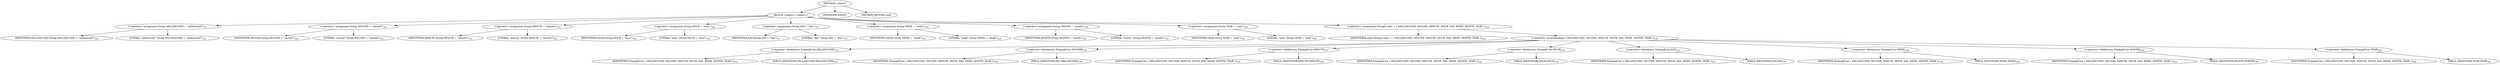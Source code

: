 digraph "&lt;clinit&gt;" {  
"770" [label = <(METHOD,&lt;clinit&gt;)> ]
"771" [label = <(BLOCK,&lt;empty&gt;,&lt;empty&gt;)> ]
"772" [label = <(&lt;operator&gt;.assignment,String MILLISECOND = &quot;millisecond&quot;)<SUB>323</SUB>> ]
"773" [label = <(IDENTIFIER,MILLISECOND,String MILLISECOND = &quot;millisecond&quot;)<SUB>323</SUB>> ]
"774" [label = <(LITERAL,&quot;millisecond&quot;,String MILLISECOND = &quot;millisecond&quot;)<SUB>323</SUB>> ]
"775" [label = <(&lt;operator&gt;.assignment,String SECOND = &quot;second&quot;)<SUB>324</SUB>> ]
"776" [label = <(IDENTIFIER,SECOND,String SECOND = &quot;second&quot;)<SUB>324</SUB>> ]
"777" [label = <(LITERAL,&quot;second&quot;,String SECOND = &quot;second&quot;)<SUB>324</SUB>> ]
"778" [label = <(&lt;operator&gt;.assignment,String MINUTE = &quot;minute&quot;)<SUB>325</SUB>> ]
"779" [label = <(IDENTIFIER,MINUTE,String MINUTE = &quot;minute&quot;)<SUB>325</SUB>> ]
"780" [label = <(LITERAL,&quot;minute&quot;,String MINUTE = &quot;minute&quot;)<SUB>325</SUB>> ]
"781" [label = <(&lt;operator&gt;.assignment,String HOUR = &quot;hour&quot;)<SUB>326</SUB>> ]
"782" [label = <(IDENTIFIER,HOUR,String HOUR = &quot;hour&quot;)<SUB>326</SUB>> ]
"783" [label = <(LITERAL,&quot;hour&quot;,String HOUR = &quot;hour&quot;)<SUB>326</SUB>> ]
"784" [label = <(&lt;operator&gt;.assignment,String DAY = &quot;day&quot;)<SUB>327</SUB>> ]
"785" [label = <(IDENTIFIER,DAY,String DAY = &quot;day&quot;)<SUB>327</SUB>> ]
"786" [label = <(LITERAL,&quot;day&quot;,String DAY = &quot;day&quot;)<SUB>327</SUB>> ]
"787" [label = <(&lt;operator&gt;.assignment,String WEEK = &quot;week&quot;)<SUB>328</SUB>> ]
"788" [label = <(IDENTIFIER,WEEK,String WEEK = &quot;week&quot;)<SUB>328</SUB>> ]
"789" [label = <(LITERAL,&quot;week&quot;,String WEEK = &quot;week&quot;)<SUB>328</SUB>> ]
"790" [label = <(&lt;operator&gt;.assignment,String MONTH = &quot;month&quot;)<SUB>329</SUB>> ]
"791" [label = <(IDENTIFIER,MONTH,String MONTH = &quot;month&quot;)<SUB>329</SUB>> ]
"792" [label = <(LITERAL,&quot;month&quot;,String MONTH = &quot;month&quot;)<SUB>329</SUB>> ]
"793" [label = <(&lt;operator&gt;.assignment,String YEAR = &quot;year&quot;)<SUB>330</SUB>> ]
"794" [label = <(IDENTIFIER,YEAR,String YEAR = &quot;year&quot;)<SUB>330</SUB>> ]
"795" [label = <(LITERAL,&quot;year&quot;,String YEAR = &quot;year&quot;)<SUB>330</SUB>> ]
"796" [label = <(&lt;operator&gt;.assignment,String[] units = { MILLISECOND, SECOND, MINUTE, HOUR, DAY, WEEK, MONTH, YEAR })<SUB>332</SUB>> ]
"797" [label = <(IDENTIFIER,units,String[] units = { MILLISECOND, SECOND, MINUTE, HOUR, DAY, WEEK, MONTH, YEAR })<SUB>332</SUB>> ]
"798" [label = <(&lt;operator&gt;.arrayInitializer,{ MILLISECOND, SECOND, MINUTE, HOUR, DAY, WEEK, MONTH, YEAR })<SUB>332</SUB>> ]
"799" [label = <(&lt;operator&gt;.fieldAccess,Tstamp$Unit.MILLISECOND)<SUB>333</SUB>> ]
"800" [label = <(IDENTIFIER,Tstamp$Unit,{ MILLISECOND, SECOND, MINUTE, HOUR, DAY, WEEK, MONTH, YEAR })<SUB>333</SUB>> ]
"801" [label = <(FIELD_IDENTIFIER,MILLISECOND,MILLISECOND)<SUB>333</SUB>> ]
"802" [label = <(&lt;operator&gt;.fieldAccess,Tstamp$Unit.SECOND)<SUB>334</SUB>> ]
"803" [label = <(IDENTIFIER,Tstamp$Unit,{ MILLISECOND, SECOND, MINUTE, HOUR, DAY, WEEK, MONTH, YEAR })<SUB>334</SUB>> ]
"804" [label = <(FIELD_IDENTIFIER,SECOND,SECOND)<SUB>334</SUB>> ]
"805" [label = <(&lt;operator&gt;.fieldAccess,Tstamp$Unit.MINUTE)<SUB>335</SUB>> ]
"806" [label = <(IDENTIFIER,Tstamp$Unit,{ MILLISECOND, SECOND, MINUTE, HOUR, DAY, WEEK, MONTH, YEAR })<SUB>335</SUB>> ]
"807" [label = <(FIELD_IDENTIFIER,MINUTE,MINUTE)<SUB>335</SUB>> ]
"808" [label = <(&lt;operator&gt;.fieldAccess,Tstamp$Unit.HOUR)<SUB>336</SUB>> ]
"809" [label = <(IDENTIFIER,Tstamp$Unit,{ MILLISECOND, SECOND, MINUTE, HOUR, DAY, WEEK, MONTH, YEAR })<SUB>336</SUB>> ]
"810" [label = <(FIELD_IDENTIFIER,HOUR,HOUR)<SUB>336</SUB>> ]
"811" [label = <(&lt;operator&gt;.fieldAccess,Tstamp$Unit.DAY)<SUB>337</SUB>> ]
"812" [label = <(IDENTIFIER,Tstamp$Unit,{ MILLISECOND, SECOND, MINUTE, HOUR, DAY, WEEK, MONTH, YEAR })<SUB>337</SUB>> ]
"813" [label = <(FIELD_IDENTIFIER,DAY,DAY)<SUB>337</SUB>> ]
"814" [label = <(&lt;operator&gt;.fieldAccess,Tstamp$Unit.WEEK)<SUB>338</SUB>> ]
"815" [label = <(IDENTIFIER,Tstamp$Unit,{ MILLISECOND, SECOND, MINUTE, HOUR, DAY, WEEK, MONTH, YEAR })<SUB>338</SUB>> ]
"816" [label = <(FIELD_IDENTIFIER,WEEK,WEEK)<SUB>338</SUB>> ]
"817" [label = <(&lt;operator&gt;.fieldAccess,Tstamp$Unit.MONTH)<SUB>339</SUB>> ]
"818" [label = <(IDENTIFIER,Tstamp$Unit,{ MILLISECOND, SECOND, MINUTE, HOUR, DAY, WEEK, MONTH, YEAR })<SUB>339</SUB>> ]
"819" [label = <(FIELD_IDENTIFIER,MONTH,MONTH)<SUB>339</SUB>> ]
"820" [label = <(&lt;operator&gt;.fieldAccess,Tstamp$Unit.YEAR)<SUB>340</SUB>> ]
"821" [label = <(IDENTIFIER,Tstamp$Unit,{ MILLISECOND, SECOND, MINUTE, HOUR, DAY, WEEK, MONTH, YEAR })<SUB>340</SUB>> ]
"822" [label = <(FIELD_IDENTIFIER,YEAR,YEAR)<SUB>340</SUB>> ]
"823" [label = <(MODIFIER,STATIC)> ]
"824" [label = <(METHOD_RETURN,void)> ]
  "770" -> "771" 
  "770" -> "823" 
  "770" -> "824" 
  "771" -> "772" 
  "771" -> "775" 
  "771" -> "778" 
  "771" -> "781" 
  "771" -> "784" 
  "771" -> "787" 
  "771" -> "790" 
  "771" -> "793" 
  "771" -> "796" 
  "772" -> "773" 
  "772" -> "774" 
  "775" -> "776" 
  "775" -> "777" 
  "778" -> "779" 
  "778" -> "780" 
  "781" -> "782" 
  "781" -> "783" 
  "784" -> "785" 
  "784" -> "786" 
  "787" -> "788" 
  "787" -> "789" 
  "790" -> "791" 
  "790" -> "792" 
  "793" -> "794" 
  "793" -> "795" 
  "796" -> "797" 
  "796" -> "798" 
  "798" -> "799" 
  "798" -> "802" 
  "798" -> "805" 
  "798" -> "808" 
  "798" -> "811" 
  "798" -> "814" 
  "798" -> "817" 
  "798" -> "820" 
  "799" -> "800" 
  "799" -> "801" 
  "802" -> "803" 
  "802" -> "804" 
  "805" -> "806" 
  "805" -> "807" 
  "808" -> "809" 
  "808" -> "810" 
  "811" -> "812" 
  "811" -> "813" 
  "814" -> "815" 
  "814" -> "816" 
  "817" -> "818" 
  "817" -> "819" 
  "820" -> "821" 
  "820" -> "822" 
}
